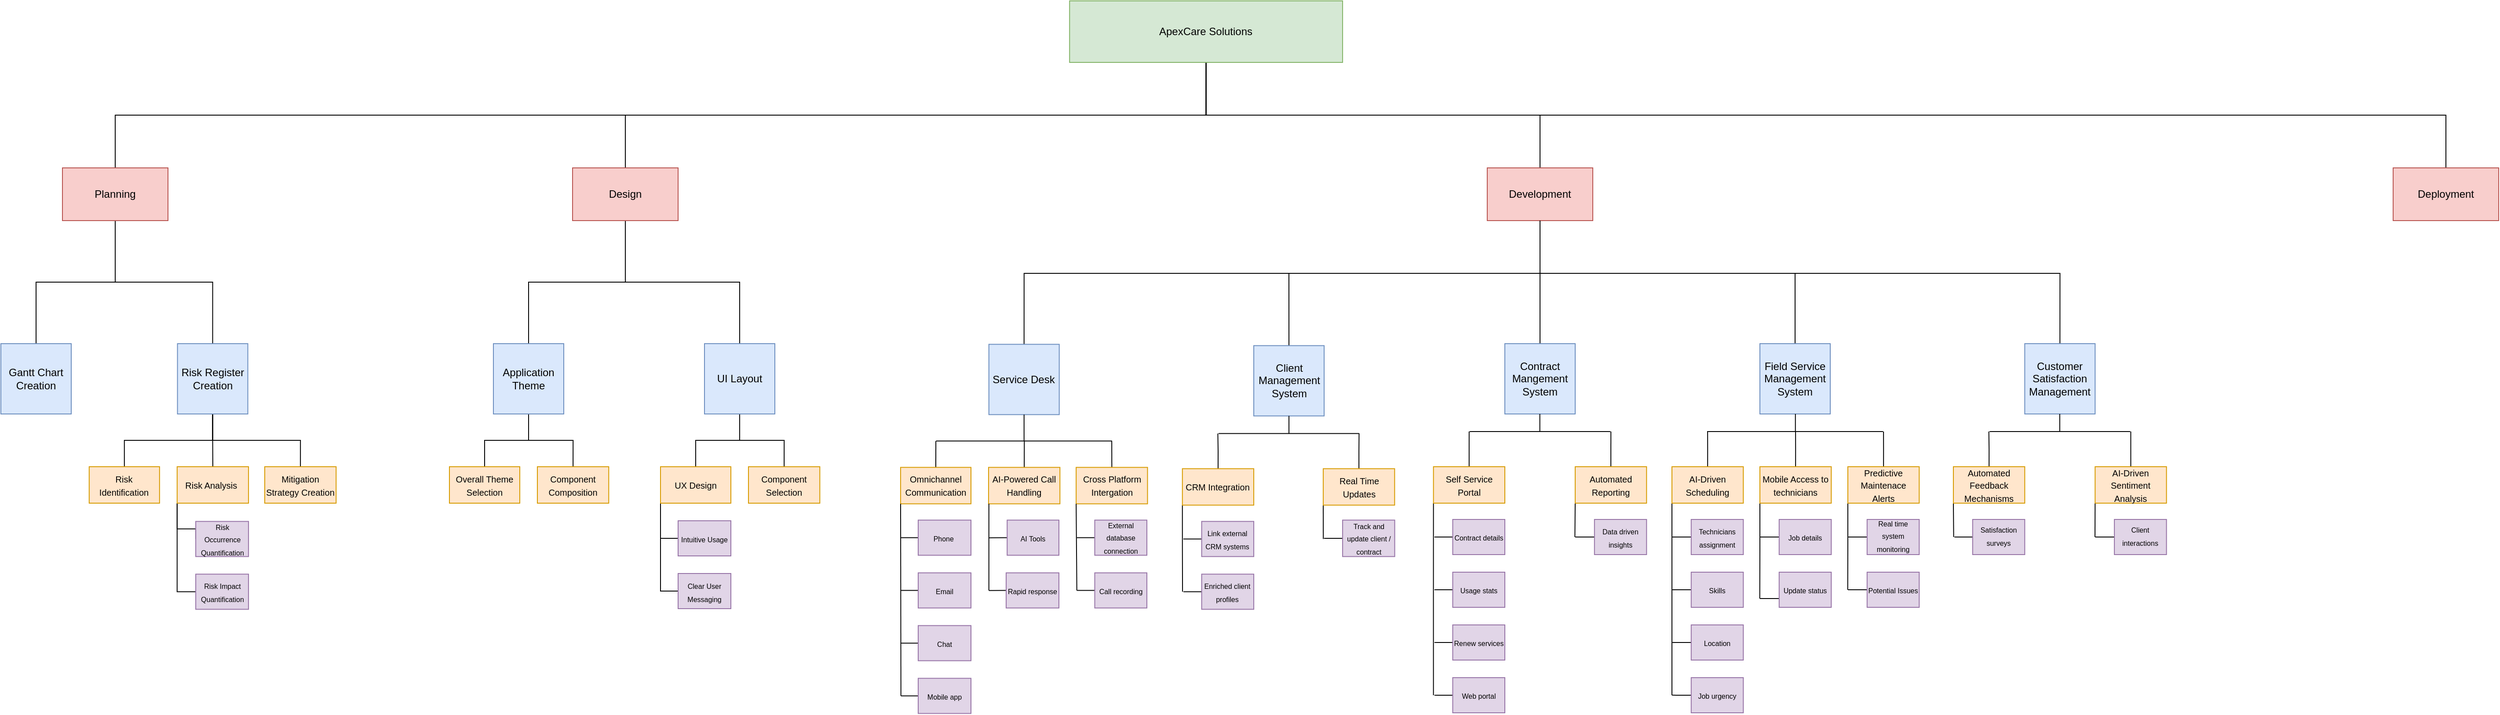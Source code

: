 <mxfile>
    <diagram name="Page-1" id="Ekql5fOAXxoMZHHE_pls">
        <mxGraphModel dx="218" dy="1302" grid="1" gridSize="10" guides="1" tooltips="1" connect="1" arrows="1" fold="1" page="1" pageScale="1" pageWidth="827" pageHeight="1169" math="0" shadow="0">
            <root>
                <mxCell id="0"/>
                <mxCell id="1" parent="0"/>
                <mxCell id="46" style="edgeStyle=orthogonalEdgeStyle;rounded=0;orthogonalLoop=1;jettySize=auto;html=1;exitX=0.5;exitY=1;exitDx=0;exitDy=0;entryX=0.5;entryY=0;entryDx=0;entryDy=0;endArrow=none;endFill=0;startSize=14;endSize=14;sourcePerimeterSpacing=8;targetPerimeterSpacing=8;" edge="1" parent="1" source="QhEV-e-kiflhuz-4DfNM-1" target="QhEV-e-kiflhuz-4DfNM-44">
                    <mxGeometry relative="1" as="geometry"/>
                </mxCell>
                <mxCell id="47" style="edgeStyle=orthogonalEdgeStyle;rounded=0;orthogonalLoop=1;jettySize=auto;html=1;exitX=0.5;exitY=1;exitDx=0;exitDy=0;entryX=0.5;entryY=0;entryDx=0;entryDy=0;endArrow=none;endFill=0;startSize=14;endSize=14;sourcePerimeterSpacing=8;targetPerimeterSpacing=8;" edge="1" parent="1" source="QhEV-e-kiflhuz-4DfNM-1" target="QhEV-e-kiflhuz-4DfNM-43">
                    <mxGeometry relative="1" as="geometry"/>
                </mxCell>
                <mxCell id="48" style="edgeStyle=orthogonalEdgeStyle;rounded=0;orthogonalLoop=1;jettySize=auto;html=1;exitX=0.5;exitY=1;exitDx=0;exitDy=0;entryX=0.5;entryY=0;entryDx=0;entryDy=0;endArrow=none;endFill=0;startSize=14;endSize=14;sourcePerimeterSpacing=8;targetPerimeterSpacing=8;" edge="1" parent="1" source="QhEV-e-kiflhuz-4DfNM-1" target="QhEV-e-kiflhuz-4DfNM-45">
                    <mxGeometry relative="1" as="geometry"/>
                </mxCell>
                <mxCell id="49" style="edgeStyle=orthogonalEdgeStyle;rounded=0;orthogonalLoop=1;jettySize=auto;html=1;exitX=0.5;exitY=1;exitDx=0;exitDy=0;entryX=0.5;entryY=0;entryDx=0;entryDy=0;endArrow=none;endFill=0;startSize=14;endSize=14;sourcePerimeterSpacing=8;targetPerimeterSpacing=8;" edge="1" parent="1" source="QhEV-e-kiflhuz-4DfNM-1" target="QhEV-e-kiflhuz-4DfNM-46">
                    <mxGeometry relative="1" as="geometry"/>
                </mxCell>
                <mxCell id="QhEV-e-kiflhuz-4DfNM-1" value="ApexCare Solutions" style="rounded=0;whiteSpace=wrap;html=1;fillColor=#d5e8d4;strokeColor=#82b366;" parent="1" vertex="1">
                    <mxGeometry x="1495.11" y="-1130" width="310.43" height="70" as="geometry"/>
                </mxCell>
                <mxCell id="14" style="edgeStyle=orthogonalEdgeStyle;rounded=0;orthogonalLoop=1;jettySize=auto;html=1;exitX=0.5;exitY=1;exitDx=0;exitDy=0;entryX=0.5;entryY=0;entryDx=0;entryDy=0;endArrow=none;startSize=14;endSize=14;sourcePerimeterSpacing=8;targetPerimeterSpacing=8;endFill=0;" edge="1" parent="1" source="QhEV-e-kiflhuz-4DfNM-43" target="8">
                    <mxGeometry relative="1" as="geometry"/>
                </mxCell>
                <mxCell id="15" style="edgeStyle=orthogonalEdgeStyle;rounded=0;orthogonalLoop=1;jettySize=auto;html=1;exitX=0.5;exitY=1;exitDx=0;exitDy=0;entryX=0.5;entryY=0;entryDx=0;entryDy=0;endArrow=none;endFill=0;startSize=14;endSize=14;sourcePerimeterSpacing=8;targetPerimeterSpacing=8;" edge="1" parent="1" source="QhEV-e-kiflhuz-4DfNM-43" target="9">
                    <mxGeometry relative="1" as="geometry"/>
                </mxCell>
                <mxCell id="QhEV-e-kiflhuz-4DfNM-43" value="Planning" style="rounded=0;whiteSpace=wrap;html=1;fillColor=#f8cecc;strokeColor=#b85450;" parent="1" vertex="1">
                    <mxGeometry x="350" y="-940" width="120" height="60" as="geometry"/>
                </mxCell>
                <mxCell id="25" style="edgeStyle=orthogonalEdgeStyle;rounded=0;orthogonalLoop=1;jettySize=auto;html=1;exitX=0.5;exitY=1;exitDx=0;exitDy=0;entryX=0.5;entryY=0;entryDx=0;entryDy=0;endArrow=none;endFill=0;startSize=14;endSize=14;sourcePerimeterSpacing=8;targetPerimeterSpacing=8;" edge="1" parent="1" source="QhEV-e-kiflhuz-4DfNM-44" target="QhEV-e-kiflhuz-4DfNM-102">
                    <mxGeometry relative="1" as="geometry"/>
                </mxCell>
                <mxCell id="26" style="edgeStyle=orthogonalEdgeStyle;rounded=0;orthogonalLoop=1;jettySize=auto;html=1;exitX=0.5;exitY=1;exitDx=0;exitDy=0;entryX=0.5;entryY=0;entryDx=0;entryDy=0;endArrow=none;endFill=0;startSize=14;endSize=14;sourcePerimeterSpacing=8;targetPerimeterSpacing=8;" edge="1" parent="1" source="QhEV-e-kiflhuz-4DfNM-44" target="QhEV-e-kiflhuz-4DfNM-103">
                    <mxGeometry relative="1" as="geometry"/>
                </mxCell>
                <mxCell id="QhEV-e-kiflhuz-4DfNM-44" value="Design" style="rounded=0;whiteSpace=wrap;html=1;fillColor=#f8cecc;strokeColor=#b85450;" parent="1" vertex="1">
                    <mxGeometry x="930" y="-940" width="120" height="60" as="geometry"/>
                </mxCell>
                <mxCell id="41" style="edgeStyle=orthogonalEdgeStyle;rounded=0;orthogonalLoop=1;jettySize=auto;html=1;exitX=0.5;exitY=1;exitDx=0;exitDy=0;entryX=0.5;entryY=0;entryDx=0;entryDy=0;endArrow=none;endFill=0;startSize=14;endSize=14;sourcePerimeterSpacing=8;targetPerimeterSpacing=8;" edge="1" parent="1" source="QhEV-e-kiflhuz-4DfNM-45" target="QhEV-e-kiflhuz-4DfNM-2">
                    <mxGeometry relative="1" as="geometry">
                        <Array as="points">
                            <mxPoint x="2030" y="-820"/>
                            <mxPoint x="1443" y="-820"/>
                        </Array>
                    </mxGeometry>
                </mxCell>
                <mxCell id="42" style="edgeStyle=orthogonalEdgeStyle;rounded=0;orthogonalLoop=1;jettySize=auto;html=1;exitX=0.5;exitY=1;exitDx=0;exitDy=0;entryX=0.5;entryY=0;entryDx=0;entryDy=0;endArrow=none;endFill=0;startSize=14;endSize=14;sourcePerimeterSpacing=8;targetPerimeterSpacing=8;" edge="1" parent="1" source="QhEV-e-kiflhuz-4DfNM-45" target="QhEV-e-kiflhuz-4DfNM-4">
                    <mxGeometry relative="1" as="geometry"/>
                </mxCell>
                <mxCell id="43" style="edgeStyle=orthogonalEdgeStyle;rounded=0;orthogonalLoop=1;jettySize=auto;html=1;exitX=0.5;exitY=1;exitDx=0;exitDy=0;entryX=0.5;entryY=0;entryDx=0;entryDy=0;endArrow=none;endFill=0;startSize=14;endSize=14;sourcePerimeterSpacing=8;targetPerimeterSpacing=8;" edge="1" parent="1" source="QhEV-e-kiflhuz-4DfNM-45" target="QhEV-e-kiflhuz-4DfNM-5">
                    <mxGeometry relative="1" as="geometry">
                        <Array as="points">
                            <mxPoint x="2030" y="-820"/>
                            <mxPoint x="2320" y="-820"/>
                        </Array>
                    </mxGeometry>
                </mxCell>
                <mxCell id="44" style="edgeStyle=orthogonalEdgeStyle;rounded=0;orthogonalLoop=1;jettySize=auto;html=1;exitX=0.5;exitY=1;exitDx=0;exitDy=0;entryX=0.5;entryY=0;entryDx=0;entryDy=0;endArrow=none;endFill=0;startSize=14;endSize=14;sourcePerimeterSpacing=8;targetPerimeterSpacing=8;" edge="1" parent="1" source="QhEV-e-kiflhuz-4DfNM-45" target="QhEV-e-kiflhuz-4DfNM-120">
                    <mxGeometry relative="1" as="geometry">
                        <Array as="points">
                            <mxPoint x="2030" y="-820"/>
                            <mxPoint x="2621" y="-820"/>
                        </Array>
                    </mxGeometry>
                </mxCell>
                <mxCell id="QhEV-e-kiflhuz-4DfNM-45" value="Development" style="rounded=0;whiteSpace=wrap;html=1;fillColor=#f8cecc;strokeColor=#b85450;" parent="1" vertex="1">
                    <mxGeometry x="1970" y="-940" width="120" height="60" as="geometry"/>
                </mxCell>
                <mxCell id="QhEV-e-kiflhuz-4DfNM-46" value="Deployment" style="rounded=0;whiteSpace=wrap;html=1;fillColor=#f8cecc;strokeColor=#b85450;" parent="1" vertex="1">
                    <mxGeometry x="3000" y="-940" width="120" height="60" as="geometry"/>
                </mxCell>
                <mxCell id="35" style="edgeStyle=orthogonalEdgeStyle;rounded=0;orthogonalLoop=1;jettySize=auto;html=1;exitX=0.5;exitY=1;exitDx=0;exitDy=0;entryX=0.5;entryY=0;entryDx=0;entryDy=0;endArrow=none;endFill=0;startSize=14;endSize=14;sourcePerimeterSpacing=8;targetPerimeterSpacing=8;" edge="1" parent="1" source="QhEV-e-kiflhuz-4DfNM-102" target="29">
                    <mxGeometry relative="1" as="geometry"/>
                </mxCell>
                <mxCell id="36" style="edgeStyle=orthogonalEdgeStyle;rounded=0;orthogonalLoop=1;jettySize=auto;html=1;exitX=0.5;exitY=1;exitDx=0;exitDy=0;entryX=0.5;entryY=0;entryDx=0;entryDy=0;endArrow=none;endFill=0;startSize=14;endSize=14;sourcePerimeterSpacing=8;targetPerimeterSpacing=8;" edge="1" parent="1" source="QhEV-e-kiflhuz-4DfNM-102" target="30">
                    <mxGeometry relative="1" as="geometry"/>
                </mxCell>
                <mxCell id="QhEV-e-kiflhuz-4DfNM-102" value="UI Layout" style="rounded=0;whiteSpace=wrap;html=1;fillColor=#dae8fc;strokeColor=#6c8ebf;" parent="1" vertex="1">
                    <mxGeometry x="1080" y="-740.01" width="80" height="80" as="geometry"/>
                </mxCell>
                <mxCell id="37" style="edgeStyle=orthogonalEdgeStyle;rounded=0;orthogonalLoop=1;jettySize=auto;html=1;exitX=0.5;exitY=1;exitDx=0;exitDy=0;entryX=0.5;entryY=0;entryDx=0;entryDy=0;endArrow=none;endFill=0;startSize=14;endSize=14;sourcePerimeterSpacing=8;targetPerimeterSpacing=8;" edge="1" parent="1" source="QhEV-e-kiflhuz-4DfNM-103" target="28">
                    <mxGeometry relative="1" as="geometry"/>
                </mxCell>
                <mxCell id="38" style="edgeStyle=orthogonalEdgeStyle;rounded=0;orthogonalLoop=1;jettySize=auto;html=1;exitX=0.5;exitY=1;exitDx=0;exitDy=0;entryX=0.5;entryY=0;entryDx=0;entryDy=0;endArrow=none;endFill=0;startSize=14;endSize=14;sourcePerimeterSpacing=8;targetPerimeterSpacing=8;" edge="1" parent="1" source="QhEV-e-kiflhuz-4DfNM-103" target="27">
                    <mxGeometry relative="1" as="geometry"/>
                </mxCell>
                <mxCell id="QhEV-e-kiflhuz-4DfNM-103" value="Application Theme" style="rounded=0;whiteSpace=wrap;html=1;fillColor=#dae8fc;strokeColor=#6c8ebf;" parent="1" vertex="1">
                    <mxGeometry x="840" y="-740" width="80" height="80" as="geometry"/>
                </mxCell>
                <mxCell id="QhEV-e-kiflhuz-4DfNM-2" value="Service Desk" style="rounded=0;whiteSpace=wrap;html=1;fillColor=#dae8fc;strokeColor=#6c8ebf;" parent="1" vertex="1">
                    <mxGeometry x="1403.36" y="-739.26" width="80" height="80" as="geometry"/>
                </mxCell>
                <mxCell id="45" style="edgeStyle=orthogonalEdgeStyle;rounded=0;orthogonalLoop=1;jettySize=auto;html=1;exitX=0.5;exitY=0;exitDx=0;exitDy=0;entryX=0.5;entryY=1;entryDx=0;entryDy=0;endArrow=none;endFill=0;startSize=14;endSize=14;sourcePerimeterSpacing=8;targetPerimeterSpacing=8;" edge="1" parent="1" source="QhEV-e-kiflhuz-4DfNM-3" target="QhEV-e-kiflhuz-4DfNM-45">
                    <mxGeometry relative="1" as="geometry">
                        <Array as="points">
                            <mxPoint x="1744" y="-820"/>
                            <mxPoint x="2030" y="-820"/>
                        </Array>
                    </mxGeometry>
                </mxCell>
                <mxCell id="QhEV-e-kiflhuz-4DfNM-3" value="Client Management System" style="rounded=0;whiteSpace=wrap;html=1;fillColor=#dae8fc;strokeColor=#6c8ebf;" parent="1" vertex="1">
                    <mxGeometry x="1704.54" y="-737.76" width="80" height="80" as="geometry"/>
                </mxCell>
                <mxCell id="QhEV-e-kiflhuz-4DfNM-4" value="Contract Mangement System" style="rounded=0;whiteSpace=wrap;html=1;fillColor=#dae8fc;strokeColor=#6c8ebf;" parent="1" vertex="1">
                    <mxGeometry x="1990" y="-740" width="80" height="80" as="geometry"/>
                </mxCell>
                <mxCell id="QhEV-e-kiflhuz-4DfNM-5" value="Field Service Management System" style="rounded=0;whiteSpace=wrap;html=1;fillColor=#dae8fc;strokeColor=#6c8ebf;" parent="1" vertex="1">
                    <mxGeometry x="2280" y="-740" width="80" height="80" as="geometry"/>
                </mxCell>
                <mxCell id="QhEV-e-kiflhuz-4DfNM-196" style="edgeStyle=orthogonalEdgeStyle;rounded=0;orthogonalLoop=1;jettySize=auto;html=1;exitX=0.5;exitY=0;exitDx=0;exitDy=0;endArrow=none;endFill=0;" parent="1" source="QhEV-e-kiflhuz-4DfNM-24" edge="1">
                    <mxGeometry relative="1" as="geometry">
                        <mxPoint x="1343.074" y="-629.26" as="targetPoint"/>
                    </mxGeometry>
                </mxCell>
                <mxCell id="QhEV-e-kiflhuz-4DfNM-24" value="&lt;font style=&quot;font-size: 10px;&quot;&gt;Omnichannel Communication&lt;/font&gt;" style="rounded=0;whiteSpace=wrap;html=1;fillColor=#ffe6cc;strokeColor=#d79b00;spacingTop=0;" parent="1" vertex="1">
                    <mxGeometry x="1302.99" y="-599.25" width="80" height="41.48" as="geometry"/>
                </mxCell>
                <mxCell id="QhEV-e-kiflhuz-4DfNM-194" style="edgeStyle=orthogonalEdgeStyle;rounded=0;orthogonalLoop=1;jettySize=auto;html=1;exitX=0.5;exitY=0;exitDx=0;exitDy=0;endArrow=none;endFill=0;" parent="1" source="QhEV-e-kiflhuz-4DfNM-25" edge="1">
                    <mxGeometry relative="1" as="geometry">
                        <mxPoint x="1443.646" y="-629.26" as="targetPoint"/>
                    </mxGeometry>
                </mxCell>
                <mxCell id="QhEV-e-kiflhuz-4DfNM-25" value="&lt;font style=&quot;font-size: 10px;&quot;&gt;AI-Powered Call Handling&lt;/font&gt;" style="rounded=0;whiteSpace=wrap;html=1;fillColor=#ffe6cc;strokeColor=#d79b00;" parent="1" vertex="1">
                    <mxGeometry x="1402.987" y="-599.243" width="81.15" height="41.481" as="geometry"/>
                </mxCell>
                <mxCell id="QhEV-e-kiflhuz-4DfNM-195" style="edgeStyle=orthogonalEdgeStyle;rounded=0;orthogonalLoop=1;jettySize=auto;html=1;exitX=0.5;exitY=0;exitDx=0;exitDy=0;endArrow=none;endFill=0;" parent="1" source="QhEV-e-kiflhuz-4DfNM-26" edge="1">
                    <mxGeometry relative="1" as="geometry">
                        <mxPoint x="1543.074" y="-629.26" as="targetPoint"/>
                    </mxGeometry>
                </mxCell>
                <mxCell id="QhEV-e-kiflhuz-4DfNM-26" value="&lt;font style=&quot;font-size: 10px;&quot;&gt;Cross Platform Intergation&lt;/font&gt;" style="rounded=0;whiteSpace=wrap;html=1;fillColor=#ffe6cc;strokeColor=#d79b00;" parent="1" vertex="1">
                    <mxGeometry x="1502.587" y="-599.241" width="81.15" height="41.481" as="geometry"/>
                </mxCell>
                <mxCell id="QhEV-e-kiflhuz-4DfNM-216" style="edgeStyle=orthogonalEdgeStyle;rounded=0;orthogonalLoop=1;jettySize=auto;html=1;exitX=0;exitY=0.5;exitDx=0;exitDy=0;endArrow=none;endFill=0;" parent="1" source="QhEV-e-kiflhuz-4DfNM-105" edge="1">
                    <mxGeometry relative="1" as="geometry">
                        <mxPoint x="1303.36" y="-519.26" as="targetPoint"/>
                    </mxGeometry>
                </mxCell>
                <mxCell id="QhEV-e-kiflhuz-4DfNM-105" value="&lt;font style=&quot;font-size: 8px;&quot;&gt;Phone&amp;nbsp;&lt;/font&gt;" style="rounded=0;whiteSpace=wrap;html=1;fillColor=#e1d5e7;strokeColor=#9673a6;" parent="1" vertex="1">
                    <mxGeometry x="1322.99" y="-539.25" width="60" height="40" as="geometry"/>
                </mxCell>
                <mxCell id="QhEV-e-kiflhuz-4DfNM-217" style="edgeStyle=orthogonalEdgeStyle;rounded=0;orthogonalLoop=1;jettySize=auto;html=1;exitX=0;exitY=0.5;exitDx=0;exitDy=0;endArrow=none;endFill=0;" parent="1" source="QhEV-e-kiflhuz-4DfNM-106" edge="1">
                    <mxGeometry relative="1" as="geometry">
                        <mxPoint x="1303.36" y="-459.26" as="targetPoint"/>
                    </mxGeometry>
                </mxCell>
                <mxCell id="QhEV-e-kiflhuz-4DfNM-106" value="&lt;font style=&quot;font-size: 8px;&quot;&gt;Email&lt;/font&gt;" style="rounded=0;whiteSpace=wrap;html=1;fillColor=#e1d5e7;strokeColor=#9673a6;" parent="1" vertex="1">
                    <mxGeometry x="1322.99" y="-479.25" width="60" height="40" as="geometry"/>
                </mxCell>
                <mxCell id="QhEV-e-kiflhuz-4DfNM-218" style="edgeStyle=orthogonalEdgeStyle;rounded=0;orthogonalLoop=1;jettySize=auto;html=1;exitX=0;exitY=0.5;exitDx=0;exitDy=0;endArrow=none;endFill=0;" parent="1" source="QhEV-e-kiflhuz-4DfNM-107" edge="1">
                    <mxGeometry relative="1" as="geometry">
                        <mxPoint x="1303.36" y="-399.26" as="targetPoint"/>
                    </mxGeometry>
                </mxCell>
                <mxCell id="QhEV-e-kiflhuz-4DfNM-107" value="&lt;font style=&quot;font-size: 8px;&quot;&gt;Chat&lt;/font&gt;" style="rounded=0;whiteSpace=wrap;html=1;fillColor=#e1d5e7;strokeColor=#9673a6;" parent="1" vertex="1">
                    <mxGeometry x="1322.99" y="-419.25" width="60" height="40" as="geometry"/>
                </mxCell>
                <mxCell id="QhEV-e-kiflhuz-4DfNM-219" style="edgeStyle=orthogonalEdgeStyle;rounded=0;orthogonalLoop=1;jettySize=auto;html=1;exitX=0;exitY=0.5;exitDx=0;exitDy=0;endArrow=none;endFill=0;" parent="1" source="QhEV-e-kiflhuz-4DfNM-108" edge="1">
                    <mxGeometry relative="1" as="geometry">
                        <mxPoint x="1303.36" y="-339.26" as="targetPoint"/>
                    </mxGeometry>
                </mxCell>
                <mxCell id="QhEV-e-kiflhuz-4DfNM-108" value="&lt;font style=&quot;font-size: 8px;&quot;&gt;Mobile app&lt;/font&gt;" style="rounded=0;whiteSpace=wrap;html=1;fillColor=#e1d5e7;strokeColor=#9673a6;" parent="1" vertex="1">
                    <mxGeometry x="1322.99" y="-359.25" width="60" height="40" as="geometry"/>
                </mxCell>
                <mxCell id="QhEV-e-kiflhuz-4DfNM-120" value="Customer Satisfaction Management" style="rounded=0;whiteSpace=wrap;html=1;fillColor=#dae8fc;strokeColor=#6c8ebf;" parent="1" vertex="1">
                    <mxGeometry x="2581.15" y="-740.01" width="80" height="80" as="geometry"/>
                </mxCell>
                <mxCell id="QhEV-e-kiflhuz-4DfNM-199" style="edgeStyle=orthogonalEdgeStyle;rounded=0;orthogonalLoop=1;jettySize=auto;html=1;exitX=0.5;exitY=0;exitDx=0;exitDy=0;endArrow=none;endFill=0;" parent="1" source="QhEV-e-kiflhuz-4DfNM-122" edge="1">
                    <mxGeometry relative="1" as="geometry">
                        <mxPoint x="1663.683" y="-637.76" as="targetPoint"/>
                    </mxGeometry>
                </mxCell>
                <mxCell id="QhEV-e-kiflhuz-4DfNM-229" style="edgeStyle=orthogonalEdgeStyle;rounded=0;orthogonalLoop=1;jettySize=auto;html=1;exitX=0;exitY=1;exitDx=0;exitDy=0;endArrow=none;endFill=0;" parent="1" source="QhEV-e-kiflhuz-4DfNM-122" edge="1">
                    <mxGeometry relative="1" as="geometry">
                        <mxPoint x="1623.54" y="-457.76" as="targetPoint"/>
                    </mxGeometry>
                </mxCell>
                <mxCell id="QhEV-e-kiflhuz-4DfNM-122" value="&lt;font style=&quot;font-size: 10px;&quot;&gt;CRM Integration&lt;/font&gt;" style="rounded=0;whiteSpace=wrap;html=1;fillColor=#ffe6cc;strokeColor=#d79b00;" parent="1" vertex="1">
                    <mxGeometry x="1623.387" y="-597.751" width="81.15" height="41.481" as="geometry"/>
                </mxCell>
                <mxCell id="QhEV-e-kiflhuz-4DfNM-200" style="edgeStyle=orthogonalEdgeStyle;rounded=0;orthogonalLoop=1;jettySize=auto;html=1;endArrow=none;endFill=0;" parent="1" source="QhEV-e-kiflhuz-4DfNM-123" edge="1">
                    <mxGeometry relative="1" as="geometry">
                        <mxPoint x="1824.254" y="-637.76" as="targetPoint"/>
                    </mxGeometry>
                </mxCell>
                <mxCell id="QhEV-e-kiflhuz-4DfNM-235" style="edgeStyle=orthogonalEdgeStyle;rounded=0;orthogonalLoop=1;jettySize=auto;html=1;exitX=0;exitY=1;exitDx=0;exitDy=0;endArrow=none;endFill=0;" parent="1" source="QhEV-e-kiflhuz-4DfNM-123" edge="1">
                    <mxGeometry relative="1" as="geometry">
                        <mxPoint x="1783.588" y="-517.76" as="targetPoint"/>
                    </mxGeometry>
                </mxCell>
                <mxCell id="QhEV-e-kiflhuz-4DfNM-123" value="&lt;font style=&quot;font-size: 10px;&quot;&gt;Real Time Updates&lt;/font&gt;" style="rounded=0;whiteSpace=wrap;html=1;fillColor=#ffe6cc;strokeColor=#d79b00;" parent="1" vertex="1">
                    <mxGeometry x="1783.537" y="-597.751" width="81.15" height="41.481" as="geometry"/>
                </mxCell>
                <mxCell id="QhEV-e-kiflhuz-4DfNM-222" style="edgeStyle=orthogonalEdgeStyle;rounded=0;orthogonalLoop=1;jettySize=auto;html=1;exitX=0;exitY=0.5;exitDx=0;exitDy=0;endArrow=none;endFill=0;" parent="1" source="QhEV-e-kiflhuz-4DfNM-125" edge="1">
                    <mxGeometry relative="1" as="geometry">
                        <mxPoint x="1403.36" y="-519.177" as="targetPoint"/>
                    </mxGeometry>
                </mxCell>
                <mxCell id="QhEV-e-kiflhuz-4DfNM-125" value="&lt;font style=&quot;font-size: 8px;&quot;&gt;AI Tools&lt;/font&gt;" style="rounded=0;whiteSpace=wrap;html=1;fillColor=#e1d5e7;strokeColor=#9673a6;" parent="1" vertex="1">
                    <mxGeometry x="1424.14" y="-539.25" width="58.85" height="40" as="geometry"/>
                </mxCell>
                <mxCell id="QhEV-e-kiflhuz-4DfNM-223" style="edgeStyle=orthogonalEdgeStyle;rounded=0;orthogonalLoop=1;jettySize=auto;html=1;exitX=0;exitY=0.5;exitDx=0;exitDy=0;endArrow=none;endFill=0;" parent="1" source="QhEV-e-kiflhuz-4DfNM-126" edge="1">
                    <mxGeometry relative="1" as="geometry">
                        <mxPoint x="1403.36" y="-459.177" as="targetPoint"/>
                    </mxGeometry>
                </mxCell>
                <mxCell id="QhEV-e-kiflhuz-4DfNM-126" value="&lt;font style=&quot;font-size: 8px;&quot;&gt;Rapid response&lt;/font&gt;" style="rounded=0;whiteSpace=wrap;html=1;fillColor=#e1d5e7;strokeColor=#9673a6;" parent="1" vertex="1">
                    <mxGeometry x="1422.99" y="-479.25" width="60" height="40" as="geometry"/>
                </mxCell>
                <mxCell id="QhEV-e-kiflhuz-4DfNM-226" style="edgeStyle=orthogonalEdgeStyle;rounded=0;orthogonalLoop=1;jettySize=auto;html=1;exitX=0;exitY=0.5;exitDx=0;exitDy=0;endArrow=none;endFill=0;" parent="1" source="QhEV-e-kiflhuz-4DfNM-127" edge="1">
                    <mxGeometry relative="1" as="geometry">
                        <mxPoint x="1503.36" y="-519.546" as="targetPoint"/>
                    </mxGeometry>
                </mxCell>
                <mxCell id="QhEV-e-kiflhuz-4DfNM-127" value="&lt;font style=&quot;font-size: 8px;&quot;&gt;External database connection&lt;/font&gt;" style="rounded=0;whiteSpace=wrap;html=1;spacingBottom=2;fillColor=#e1d5e7;strokeColor=#9673a6;" parent="1" vertex="1">
                    <mxGeometry x="1523.74" y="-539.25" width="59.25" height="40" as="geometry"/>
                </mxCell>
                <mxCell id="QhEV-e-kiflhuz-4DfNM-228" style="edgeStyle=orthogonalEdgeStyle;rounded=0;orthogonalLoop=1;jettySize=auto;html=1;exitX=0;exitY=0.5;exitDx=0;exitDy=0;endArrow=none;endFill=0;" parent="1" source="QhEV-e-kiflhuz-4DfNM-128" edge="1">
                    <mxGeometry relative="1" as="geometry">
                        <mxPoint x="1503.36" y="-459.396" as="targetPoint"/>
                    </mxGeometry>
                </mxCell>
                <mxCell id="QhEV-e-kiflhuz-4DfNM-128" value="&lt;font style=&quot;font-size: 8px;&quot;&gt;Call recording&lt;/font&gt;" style="rounded=0;whiteSpace=wrap;html=1;fillColor=#e1d5e7;strokeColor=#9673a6;" parent="1" vertex="1">
                    <mxGeometry x="1523.74" y="-479.25" width="59.25" height="40" as="geometry"/>
                </mxCell>
                <mxCell id="QhEV-e-kiflhuz-4DfNM-233" style="edgeStyle=orthogonalEdgeStyle;rounded=0;orthogonalLoop=1;jettySize=auto;html=1;exitX=0;exitY=0.5;exitDx=0;exitDy=0;endArrow=none;endFill=0;" parent="1" source="QhEV-e-kiflhuz-4DfNM-142" edge="1">
                    <mxGeometry relative="1" as="geometry">
                        <mxPoint x="1624.54" y="-517.617" as="targetPoint"/>
                    </mxGeometry>
                </mxCell>
                <mxCell id="QhEV-e-kiflhuz-4DfNM-142" value="&lt;font style=&quot;font-size: 8px;&quot;&gt;Link external CRM systems&lt;/font&gt;" style="rounded=0;whiteSpace=wrap;html=1;fillColor=#e1d5e7;strokeColor=#9673a6;" parent="1" vertex="1">
                    <mxGeometry x="1645.29" y="-537.76" width="59.25" height="40" as="geometry"/>
                </mxCell>
                <mxCell id="QhEV-e-kiflhuz-4DfNM-232" style="edgeStyle=orthogonalEdgeStyle;rounded=0;orthogonalLoop=1;jettySize=auto;html=1;exitX=0;exitY=0.5;exitDx=0;exitDy=0;endArrow=none;endFill=0;" parent="1" source="QhEV-e-kiflhuz-4DfNM-143" edge="1">
                    <mxGeometry relative="1" as="geometry">
                        <mxPoint x="1624.54" y="-457.76" as="targetPoint"/>
                    </mxGeometry>
                </mxCell>
                <mxCell id="QhEV-e-kiflhuz-4DfNM-143" value="&lt;font style=&quot;font-size: 8px;&quot;&gt;Enriched client profiles&lt;/font&gt;" style="rounded=0;whiteSpace=wrap;html=1;fillColor=#e1d5e7;strokeColor=#9673a6;" parent="1" vertex="1">
                    <mxGeometry x="1645.29" y="-477.76" width="59.25" height="40" as="geometry"/>
                </mxCell>
                <mxCell id="QhEV-e-kiflhuz-4DfNM-236" style="edgeStyle=orthogonalEdgeStyle;rounded=0;orthogonalLoop=1;jettySize=auto;html=1;exitX=0;exitY=0.5;exitDx=0;exitDy=0;endArrow=none;endFill=0;" parent="1" source="QhEV-e-kiflhuz-4DfNM-144" edge="1">
                    <mxGeometry relative="1" as="geometry">
                        <mxPoint x="1784.54" y="-517.617" as="targetPoint"/>
                    </mxGeometry>
                </mxCell>
                <mxCell id="QhEV-e-kiflhuz-4DfNM-144" value="&lt;font style=&quot;font-size: 8px;&quot;&gt;Track and update client / contract&lt;/font&gt;" style="rounded=0;whiteSpace=wrap;html=1;fillColor=#e1d5e7;strokeColor=#9673a6;" parent="1" vertex="1">
                    <mxGeometry x="1805.54" y="-539.26" width="59.25" height="41.5" as="geometry"/>
                </mxCell>
                <mxCell id="QhEV-e-kiflhuz-4DfNM-204" style="edgeStyle=orthogonalEdgeStyle;rounded=0;orthogonalLoop=1;jettySize=auto;html=1;endArrow=none;endFill=0;" parent="1" source="QhEV-e-kiflhuz-4DfNM-145" edge="1">
                    <mxGeometry relative="1" as="geometry">
                        <mxPoint x="1949.422" y="-640" as="targetPoint"/>
                    </mxGeometry>
                </mxCell>
                <mxCell id="QhEV-e-kiflhuz-4DfNM-237" style="edgeStyle=orthogonalEdgeStyle;rounded=0;orthogonalLoop=1;jettySize=auto;html=1;exitX=0;exitY=1;exitDx=0;exitDy=0;endArrow=none;endFill=0;" parent="1" source="QhEV-e-kiflhuz-4DfNM-145" edge="1">
                    <mxGeometry relative="1" as="geometry">
                        <mxPoint x="1908.833" y="-340" as="targetPoint"/>
                    </mxGeometry>
                </mxCell>
                <mxCell id="QhEV-e-kiflhuz-4DfNM-145" value="&lt;font style=&quot;font-size: 10px;&quot;&gt;Self Service Portal&lt;/font&gt;" style="rounded=0;whiteSpace=wrap;html=1;fillColor=#ffe6cc;strokeColor=#d79b00;" parent="1" vertex="1">
                    <mxGeometry x="1908.847" y="-600.001" width="81.15" height="41.481" as="geometry"/>
                </mxCell>
                <mxCell id="QhEV-e-kiflhuz-4DfNM-242" style="edgeStyle=orthogonalEdgeStyle;rounded=0;orthogonalLoop=1;jettySize=auto;html=1;exitX=0;exitY=1;exitDx=0;exitDy=0;endArrow=none;endFill=0;" parent="1" source="QhEV-e-kiflhuz-4DfNM-146" edge="1">
                    <mxGeometry relative="1" as="geometry">
                        <mxPoint x="2069.667" y="-520" as="targetPoint"/>
                    </mxGeometry>
                </mxCell>
                <mxCell id="4" style="edgeStyle=none;curved=1;rounded=0;orthogonalLoop=1;jettySize=auto;html=1;exitX=0.5;exitY=0;exitDx=0;exitDy=0;endArrow=none;endFill=0;startSize=14;endSize=14;sourcePerimeterSpacing=8;targetPerimeterSpacing=8;" parent="1" source="QhEV-e-kiflhuz-4DfNM-146" edge="1">
                    <mxGeometry relative="1" as="geometry">
                        <mxPoint x="2110.583" y="-640" as="targetPoint"/>
                    </mxGeometry>
                </mxCell>
                <mxCell id="QhEV-e-kiflhuz-4DfNM-146" value="&lt;font style=&quot;font-size: 10px;&quot;&gt;Automated Reporting&lt;/font&gt;" style="rounded=0;whiteSpace=wrap;html=1;fillColor=#ffe6cc;strokeColor=#d79b00;" parent="1" vertex="1">
                    <mxGeometry x="2069.997" y="-600.001" width="81.15" height="41.481" as="geometry"/>
                </mxCell>
                <mxCell id="QhEV-e-kiflhuz-4DfNM-241" style="edgeStyle=orthogonalEdgeStyle;rounded=0;orthogonalLoop=1;jettySize=auto;html=1;exitX=0;exitY=0.5;exitDx=0;exitDy=0;endArrow=none;endFill=0;" parent="1" source="QhEV-e-kiflhuz-4DfNM-147" edge="1">
                    <mxGeometry relative="1" as="geometry">
                        <mxPoint x="1910" y="-520.167" as="targetPoint"/>
                    </mxGeometry>
                </mxCell>
                <mxCell id="QhEV-e-kiflhuz-4DfNM-147" value="&lt;font style=&quot;font-size: 8px;&quot;&gt;Contract details&lt;/font&gt;" style="rounded=0;whiteSpace=wrap;html=1;fillColor=#e1d5e7;strokeColor=#9673a6;" parent="1" vertex="1">
                    <mxGeometry x="1930.75" y="-540" width="59.25" height="40" as="geometry"/>
                </mxCell>
                <mxCell id="QhEV-e-kiflhuz-4DfNM-240" style="edgeStyle=orthogonalEdgeStyle;rounded=0;orthogonalLoop=1;jettySize=auto;html=1;exitX=0;exitY=0.5;exitDx=0;exitDy=0;endArrow=none;endFill=0;" parent="1" source="QhEV-e-kiflhuz-4DfNM-148" edge="1">
                    <mxGeometry relative="1" as="geometry">
                        <mxPoint x="1910" y="-460.167" as="targetPoint"/>
                    </mxGeometry>
                </mxCell>
                <mxCell id="QhEV-e-kiflhuz-4DfNM-148" value="&lt;font style=&quot;font-size: 8px;&quot;&gt;Usage stats&lt;/font&gt;" style="rounded=0;whiteSpace=wrap;html=1;fillColor=#e1d5e7;strokeColor=#9673a6;" parent="1" vertex="1">
                    <mxGeometry x="1930.75" y="-480" width="59.25" height="40" as="geometry"/>
                </mxCell>
                <mxCell id="QhEV-e-kiflhuz-4DfNM-239" style="edgeStyle=orthogonalEdgeStyle;rounded=0;orthogonalLoop=1;jettySize=auto;html=1;exitX=0;exitY=0.5;exitDx=0;exitDy=0;endArrow=none;endFill=0;" parent="1" source="QhEV-e-kiflhuz-4DfNM-149" edge="1">
                    <mxGeometry relative="1" as="geometry">
                        <mxPoint x="1910" y="-400.167" as="targetPoint"/>
                    </mxGeometry>
                </mxCell>
                <mxCell id="QhEV-e-kiflhuz-4DfNM-149" value="&lt;font style=&quot;font-size: 8px;&quot;&gt;Renew services&lt;/font&gt;" style="rounded=0;whiteSpace=wrap;html=1;fillColor=#e1d5e7;strokeColor=#9673a6;" parent="1" vertex="1">
                    <mxGeometry x="1930.75" y="-420" width="59.25" height="40" as="geometry"/>
                </mxCell>
                <mxCell id="QhEV-e-kiflhuz-4DfNM-238" style="edgeStyle=orthogonalEdgeStyle;rounded=0;orthogonalLoop=1;jettySize=auto;html=1;exitX=0;exitY=0.5;exitDx=0;exitDy=0;endArrow=none;endFill=0;" parent="1" source="QhEV-e-kiflhuz-4DfNM-150" edge="1">
                    <mxGeometry relative="1" as="geometry">
                        <mxPoint x="1910" y="-340.167" as="targetPoint"/>
                    </mxGeometry>
                </mxCell>
                <mxCell id="QhEV-e-kiflhuz-4DfNM-150" value="&lt;font style=&quot;font-size: 8px;&quot;&gt;Web portal&lt;/font&gt;" style="rounded=0;whiteSpace=wrap;html=1;fillColor=#e1d5e7;strokeColor=#9673a6;" parent="1" vertex="1">
                    <mxGeometry x="1930.75" y="-360" width="59.25" height="40" as="geometry"/>
                </mxCell>
                <mxCell id="QhEV-e-kiflhuz-4DfNM-243" style="edgeStyle=orthogonalEdgeStyle;rounded=0;orthogonalLoop=1;jettySize=auto;html=1;exitX=0;exitY=0.5;exitDx=0;exitDy=0;endArrow=none;endFill=0;" parent="1" source="QhEV-e-kiflhuz-4DfNM-151" edge="1">
                    <mxGeometry relative="1" as="geometry">
                        <mxPoint x="2070" y="-520.167" as="targetPoint"/>
                    </mxGeometry>
                </mxCell>
                <mxCell id="QhEV-e-kiflhuz-4DfNM-151" value="&lt;font style=&quot;font-size: 8px;&quot;&gt;Data driven insights&lt;/font&gt;" style="rounded=0;whiteSpace=wrap;html=1;fillColor=#e1d5e7;strokeColor=#9673a6;" parent="1" vertex="1">
                    <mxGeometry x="2091.9" y="-540" width="59.25" height="40" as="geometry"/>
                </mxCell>
                <mxCell id="QhEV-e-kiflhuz-4DfNM-209" style="edgeStyle=orthogonalEdgeStyle;rounded=0;orthogonalLoop=1;jettySize=auto;html=1;exitX=0.5;exitY=0;exitDx=0;exitDy=0;endArrow=none;endFill=0;" parent="1" source="QhEV-e-kiflhuz-4DfNM-175" edge="1">
                    <mxGeometry relative="1" as="geometry">
                        <mxPoint x="2220.552" y="-640" as="targetPoint"/>
                    </mxGeometry>
                </mxCell>
                <mxCell id="QhEV-e-kiflhuz-4DfNM-244" style="edgeStyle=orthogonalEdgeStyle;rounded=0;orthogonalLoop=1;jettySize=auto;html=1;exitX=0;exitY=1;exitDx=0;exitDy=0;endArrow=none;endFill=0;" parent="1" source="QhEV-e-kiflhuz-4DfNM-175" edge="1">
                    <mxGeometry relative="1" as="geometry">
                        <mxPoint x="2180" y="-340" as="targetPoint"/>
                    </mxGeometry>
                </mxCell>
                <mxCell id="QhEV-e-kiflhuz-4DfNM-175" value="&lt;font style=&quot;font-size: 10px;&quot;&gt;AI-Driven Scheduling&lt;/font&gt;" style="rounded=0;whiteSpace=wrap;html=1;fillColor=#ffe6cc;strokeColor=#d79b00;" parent="1" vertex="1">
                    <mxGeometry x="2179.997" y="-599.991" width="81.15" height="41.481" as="geometry"/>
                </mxCell>
                <mxCell id="QhEV-e-kiflhuz-4DfNM-207" style="edgeStyle=orthogonalEdgeStyle;rounded=0;orthogonalLoop=1;jettySize=auto;html=1;exitX=0.5;exitY=0;exitDx=0;exitDy=0;endArrow=none;endFill=0;" parent="1" source="QhEV-e-kiflhuz-4DfNM-176" edge="1">
                    <mxGeometry relative="1" as="geometry">
                        <mxPoint x="2320.552" y="-640" as="targetPoint"/>
                    </mxGeometry>
                </mxCell>
                <mxCell id="QhEV-e-kiflhuz-4DfNM-250" style="edgeStyle=orthogonalEdgeStyle;rounded=0;orthogonalLoop=1;jettySize=auto;html=1;exitX=0;exitY=1;exitDx=0;exitDy=0;endArrow=none;endFill=0;" parent="1" source="QhEV-e-kiflhuz-4DfNM-176" edge="1">
                    <mxGeometry relative="1" as="geometry">
                        <mxPoint x="2279.862" y="-450" as="targetPoint"/>
                    </mxGeometry>
                </mxCell>
                <mxCell id="QhEV-e-kiflhuz-4DfNM-176" value="&lt;font style=&quot;font-size: 10px;&quot;&gt;Mobile Access to technicians&lt;/font&gt;" style="rounded=0;whiteSpace=wrap;html=1;fillColor=#ffe6cc;strokeColor=#d79b00;" parent="1" vertex="1">
                    <mxGeometry x="2279.997" y="-600.001" width="81.15" height="41.481" as="geometry"/>
                </mxCell>
                <mxCell id="QhEV-e-kiflhuz-4DfNM-208" style="edgeStyle=orthogonalEdgeStyle;rounded=0;orthogonalLoop=1;jettySize=auto;html=1;exitX=0.5;exitY=0;exitDx=0;exitDy=0;endArrow=none;endFill=0;" parent="1" source="QhEV-e-kiflhuz-4DfNM-177" edge="1">
                    <mxGeometry relative="1" as="geometry">
                        <mxPoint x="2420.552" y="-640" as="targetPoint"/>
                    </mxGeometry>
                </mxCell>
                <mxCell id="QhEV-e-kiflhuz-4DfNM-253" style="edgeStyle=orthogonalEdgeStyle;rounded=0;orthogonalLoop=1;jettySize=auto;html=1;exitX=0;exitY=1;exitDx=0;exitDy=0;endArrow=none;endFill=0;" parent="1" source="QhEV-e-kiflhuz-4DfNM-177" edge="1">
                    <mxGeometry relative="1" as="geometry">
                        <mxPoint x="2379.862" y="-460" as="targetPoint"/>
                    </mxGeometry>
                </mxCell>
                <mxCell id="QhEV-e-kiflhuz-4DfNM-177" value="&lt;font style=&quot;font-size: 10px;&quot;&gt;Predictive Maintenace Alerts&lt;/font&gt;" style="rounded=0;whiteSpace=wrap;html=1;fillColor=#ffe6cc;strokeColor=#d79b00;" parent="1" vertex="1">
                    <mxGeometry x="2379.997" y="-600.001" width="81.15" height="41.481" as="geometry"/>
                </mxCell>
                <mxCell id="QhEV-e-kiflhuz-4DfNM-245" style="edgeStyle=orthogonalEdgeStyle;rounded=0;orthogonalLoop=1;jettySize=auto;html=1;exitX=0;exitY=0.5;exitDx=0;exitDy=0;endArrow=none;endFill=0;" parent="1" source="QhEV-e-kiflhuz-4DfNM-178" edge="1">
                    <mxGeometry relative="1" as="geometry">
                        <mxPoint x="2180" y="-519.857" as="targetPoint"/>
                    </mxGeometry>
                </mxCell>
                <mxCell id="QhEV-e-kiflhuz-4DfNM-178" value="&lt;font style=&quot;font-size: 8px;&quot;&gt;Technicians assignment&lt;/font&gt;" style="rounded=0;whiteSpace=wrap;html=1;fillColor=#e1d5e7;strokeColor=#9673a6;" parent="1" vertex="1">
                    <mxGeometry x="2201.9" y="-540" width="59.25" height="40" as="geometry"/>
                </mxCell>
                <mxCell id="QhEV-e-kiflhuz-4DfNM-246" style="edgeStyle=orthogonalEdgeStyle;rounded=0;orthogonalLoop=1;jettySize=auto;html=1;endArrow=none;endFill=0;" parent="1" source="QhEV-e-kiflhuz-4DfNM-179" edge="1">
                    <mxGeometry relative="1" as="geometry">
                        <mxPoint x="2180" y="-460" as="targetPoint"/>
                    </mxGeometry>
                </mxCell>
                <mxCell id="QhEV-e-kiflhuz-4DfNM-179" value="&lt;font style=&quot;font-size: 8px;&quot;&gt;Skills&lt;/font&gt;" style="rounded=0;whiteSpace=wrap;html=1;fillColor=#e1d5e7;strokeColor=#9673a6;" parent="1" vertex="1">
                    <mxGeometry x="2201.9" y="-480" width="59.25" height="40" as="geometry"/>
                </mxCell>
                <mxCell id="QhEV-e-kiflhuz-4DfNM-247" style="edgeStyle=orthogonalEdgeStyle;rounded=0;orthogonalLoop=1;jettySize=auto;html=1;exitX=0;exitY=0.5;exitDx=0;exitDy=0;endArrow=none;endFill=0;" parent="1" source="QhEV-e-kiflhuz-4DfNM-180" edge="1">
                    <mxGeometry relative="1" as="geometry">
                        <mxPoint x="2180" y="-399.857" as="targetPoint"/>
                    </mxGeometry>
                </mxCell>
                <mxCell id="QhEV-e-kiflhuz-4DfNM-180" value="&lt;font style=&quot;font-size: 8px;&quot;&gt;Location&lt;/font&gt;" style="rounded=0;whiteSpace=wrap;html=1;fillColor=#e1d5e7;strokeColor=#9673a6;" parent="1" vertex="1">
                    <mxGeometry x="2201.9" y="-420" width="59.25" height="40" as="geometry"/>
                </mxCell>
                <mxCell id="3" style="edgeStyle=none;curved=1;rounded=0;orthogonalLoop=1;jettySize=auto;html=1;exitX=0;exitY=0.5;exitDx=0;exitDy=0;endArrow=none;startSize=14;endSize=14;sourcePerimeterSpacing=8;targetPerimeterSpacing=8;endFill=0;" parent="1" source="QhEV-e-kiflhuz-4DfNM-181" edge="1">
                    <mxGeometry relative="1" as="geometry">
                        <mxPoint x="2180" y="-340.077" as="targetPoint"/>
                    </mxGeometry>
                </mxCell>
                <mxCell id="QhEV-e-kiflhuz-4DfNM-181" value="&lt;font style=&quot;font-size: 8px;&quot;&gt;Job urgency&lt;/font&gt;" style="rounded=0;whiteSpace=wrap;html=1;fillColor=#e1d5e7;strokeColor=#9673a6;" parent="1" vertex="1">
                    <mxGeometry x="2201.9" y="-360" width="59.25" height="40" as="geometry"/>
                </mxCell>
                <mxCell id="QhEV-e-kiflhuz-4DfNM-252" style="edgeStyle=orthogonalEdgeStyle;rounded=0;orthogonalLoop=1;jettySize=auto;html=1;exitX=0;exitY=0.5;exitDx=0;exitDy=0;endArrow=none;endFill=0;" parent="1" source="QhEV-e-kiflhuz-4DfNM-182" edge="1">
                    <mxGeometry relative="1" as="geometry">
                        <mxPoint x="2280" y="-519.793" as="targetPoint"/>
                    </mxGeometry>
                </mxCell>
                <mxCell id="QhEV-e-kiflhuz-4DfNM-182" value="&lt;font style=&quot;font-size: 8px;&quot;&gt;Job details&lt;/font&gt;" style="rounded=0;whiteSpace=wrap;html=1;fillColor=#e1d5e7;strokeColor=#9673a6;" parent="1" vertex="1">
                    <mxGeometry x="2301.9" y="-540" width="59.25" height="40" as="geometry"/>
                </mxCell>
                <mxCell id="QhEV-e-kiflhuz-4DfNM-251" style="edgeStyle=orthogonalEdgeStyle;rounded=0;orthogonalLoop=1;jettySize=auto;html=1;exitX=0;exitY=0.75;exitDx=0;exitDy=0;endArrow=none;endFill=0;" parent="1" source="QhEV-e-kiflhuz-4DfNM-183" edge="1">
                    <mxGeometry relative="1" as="geometry">
                        <mxPoint x="2280" y="-450.138" as="targetPoint"/>
                    </mxGeometry>
                </mxCell>
                <mxCell id="QhEV-e-kiflhuz-4DfNM-183" value="&lt;font style=&quot;font-size: 8px;&quot;&gt;Update status&lt;/font&gt;" style="rounded=0;whiteSpace=wrap;html=1;fillColor=#e1d5e7;strokeColor=#9673a6;" parent="1" vertex="1">
                    <mxGeometry x="2301.9" y="-480" width="59.25" height="40" as="geometry"/>
                </mxCell>
                <mxCell id="QhEV-e-kiflhuz-4DfNM-255" style="edgeStyle=orthogonalEdgeStyle;rounded=0;orthogonalLoop=1;jettySize=auto;html=1;exitX=0;exitY=0.5;exitDx=0;exitDy=0;endArrow=none;endFill=0;" parent="1" source="QhEV-e-kiflhuz-4DfNM-184" edge="1">
                    <mxGeometry relative="1" as="geometry">
                        <mxPoint x="2380" y="-519.793" as="targetPoint"/>
                    </mxGeometry>
                </mxCell>
                <mxCell id="QhEV-e-kiflhuz-4DfNM-184" value="&lt;font style=&quot;font-size: 8px;&quot;&gt;Real time system monitoring&lt;/font&gt;" style="rounded=0;whiteSpace=wrap;html=1;spacingBottom=4;fillColor=#e1d5e7;strokeColor=#9673a6;" parent="1" vertex="1">
                    <mxGeometry x="2401.9" y="-540" width="59.25" height="40" as="geometry"/>
                </mxCell>
                <mxCell id="QhEV-e-kiflhuz-4DfNM-254" style="edgeStyle=orthogonalEdgeStyle;rounded=0;orthogonalLoop=1;jettySize=auto;html=1;exitX=0;exitY=0.5;exitDx=0;exitDy=0;endArrow=none;endFill=0;" parent="1" source="QhEV-e-kiflhuz-4DfNM-185" edge="1">
                    <mxGeometry relative="1" as="geometry">
                        <mxPoint x="2380" y="-459.793" as="targetPoint"/>
                    </mxGeometry>
                </mxCell>
                <mxCell id="QhEV-e-kiflhuz-4DfNM-185" value="&lt;span style=&quot;font-size: 8px;&quot;&gt;Potential Issues&lt;/span&gt;" style="rounded=0;whiteSpace=wrap;html=1;fillColor=#e1d5e7;strokeColor=#9673a6;" parent="1" vertex="1">
                    <mxGeometry x="2401.9" y="-480" width="59.25" height="40" as="geometry"/>
                </mxCell>
                <mxCell id="QhEV-e-kiflhuz-4DfNM-212" style="edgeStyle=orthogonalEdgeStyle;rounded=0;orthogonalLoop=1;jettySize=auto;html=1;exitX=0.5;exitY=0;exitDx=0;exitDy=0;endArrow=none;endFill=0;" parent="1" source="QhEV-e-kiflhuz-4DfNM-186" edge="1">
                    <mxGeometry relative="1" as="geometry">
                        <mxPoint x="2540.322" y="-640.01" as="targetPoint"/>
                    </mxGeometry>
                </mxCell>
                <mxCell id="QhEV-e-kiflhuz-4DfNM-256" style="edgeStyle=orthogonalEdgeStyle;rounded=0;orthogonalLoop=1;jettySize=auto;html=1;exitX=0;exitY=1;exitDx=0;exitDy=0;endArrow=none;endFill=0;" parent="1" source="QhEV-e-kiflhuz-4DfNM-186" edge="1">
                    <mxGeometry relative="1" as="geometry">
                        <mxPoint x="2500.322" y="-520.01" as="targetPoint"/>
                    </mxGeometry>
                </mxCell>
                <mxCell id="QhEV-e-kiflhuz-4DfNM-186" value="&lt;font style=&quot;font-size: 10px;&quot;&gt;Automated Feedback Mechanisms&lt;/font&gt;" style="rounded=0;whiteSpace=wrap;html=1;fillColor=#ffe6cc;strokeColor=#d79b00;" parent="1" vertex="1">
                    <mxGeometry x="2499.997" y="-600.001" width="81.15" height="41.481" as="geometry"/>
                </mxCell>
                <mxCell id="QhEV-e-kiflhuz-4DfNM-213" style="edgeStyle=orthogonalEdgeStyle;rounded=0;orthogonalLoop=1;jettySize=auto;html=1;exitX=0.5;exitY=0;exitDx=0;exitDy=0;endArrow=none;endFill=0;" parent="1" source="QhEV-e-kiflhuz-4DfNM-187" edge="1">
                    <mxGeometry relative="1" as="geometry">
                        <mxPoint x="2701.702" y="-640.01" as="targetPoint"/>
                    </mxGeometry>
                </mxCell>
                <mxCell id="QhEV-e-kiflhuz-4DfNM-258" style="edgeStyle=orthogonalEdgeStyle;rounded=0;orthogonalLoop=1;jettySize=auto;html=1;exitX=0;exitY=1;exitDx=0;exitDy=0;endArrow=none;endFill=0;" parent="1" source="QhEV-e-kiflhuz-4DfNM-187" edge="1">
                    <mxGeometry relative="1" as="geometry">
                        <mxPoint x="2661.012" y="-520.01" as="targetPoint"/>
                    </mxGeometry>
                </mxCell>
                <mxCell id="QhEV-e-kiflhuz-4DfNM-187" value="&lt;font style=&quot;font-size: 10px;&quot;&gt;AI-Driven Sentiment Analysis&lt;/font&gt;" style="rounded=0;whiteSpace=wrap;html=1;fillColor=#ffe6cc;strokeColor=#d79b00;" parent="1" vertex="1">
                    <mxGeometry x="2661.147" y="-600.011" width="81.15" height="41.481" as="geometry"/>
                </mxCell>
                <mxCell id="QhEV-e-kiflhuz-4DfNM-257" style="edgeStyle=orthogonalEdgeStyle;rounded=0;orthogonalLoop=1;jettySize=auto;html=1;exitX=0;exitY=0.5;exitDx=0;exitDy=0;endArrow=none;endFill=0;" parent="1" source="QhEV-e-kiflhuz-4DfNM-189" edge="1">
                    <mxGeometry relative="1" as="geometry">
                        <mxPoint x="2501.15" y="-519.803" as="targetPoint"/>
                    </mxGeometry>
                </mxCell>
                <mxCell id="QhEV-e-kiflhuz-4DfNM-189" value="&lt;font style=&quot;font-size: 8px;&quot;&gt;Satisfaction surveys&lt;/font&gt;" style="rounded=0;whiteSpace=wrap;html=1;spacingBottom=4;fillColor=#e1d5e7;strokeColor=#9673a6;" parent="1" vertex="1">
                    <mxGeometry x="2521.9" y="-540.01" width="59.25" height="40" as="geometry"/>
                </mxCell>
                <mxCell id="QhEV-e-kiflhuz-4DfNM-259" style="edgeStyle=orthogonalEdgeStyle;rounded=0;orthogonalLoop=1;jettySize=auto;html=1;exitX=0;exitY=0.5;exitDx=0;exitDy=0;endArrow=none;endFill=0;" parent="1" source="QhEV-e-kiflhuz-4DfNM-190" edge="1">
                    <mxGeometry relative="1" as="geometry">
                        <mxPoint x="2661.15" y="-519.803" as="targetPoint"/>
                    </mxGeometry>
                </mxCell>
                <mxCell id="QhEV-e-kiflhuz-4DfNM-190" value="&lt;font style=&quot;font-size: 8px;&quot;&gt;Client interactions&lt;/font&gt;" style="rounded=0;whiteSpace=wrap;html=1;spacingBottom=4;fillColor=#e1d5e7;strokeColor=#9673a6;" parent="1" vertex="1">
                    <mxGeometry x="2683.05" y="-540.01" width="59.25" height="40" as="geometry"/>
                </mxCell>
                <mxCell id="QhEV-e-kiflhuz-4DfNM-192" value="" style="endArrow=none;html=1;rounded=0;entryX=0.5;entryY=1;entryDx=0;entryDy=0;" parent="1" target="QhEV-e-kiflhuz-4DfNM-2" edge="1">
                    <mxGeometry width="50" height="50" relative="1" as="geometry">
                        <mxPoint x="1443.36" y="-629.26" as="sourcePoint"/>
                        <mxPoint x="1453.36" y="-649.26" as="targetPoint"/>
                    </mxGeometry>
                </mxCell>
                <mxCell id="QhEV-e-kiflhuz-4DfNM-193" value="" style="endArrow=none;html=1;rounded=0;" parent="1" edge="1">
                    <mxGeometry width="50" height="50" relative="1" as="geometry">
                        <mxPoint x="1343.36" y="-629.26" as="sourcePoint"/>
                        <mxPoint x="1543.36" y="-629.26" as="targetPoint"/>
                    </mxGeometry>
                </mxCell>
                <mxCell id="QhEV-e-kiflhuz-4DfNM-197" value="" style="endArrow=none;html=1;rounded=0;entryX=0.5;entryY=1;entryDx=0;entryDy=0;" parent="1" target="QhEV-e-kiflhuz-4DfNM-3" edge="1">
                    <mxGeometry width="50" height="50" relative="1" as="geometry">
                        <mxPoint x="1744.54" y="-637.76" as="sourcePoint"/>
                        <mxPoint x="1394.54" y="-647.76" as="targetPoint"/>
                    </mxGeometry>
                </mxCell>
                <mxCell id="QhEV-e-kiflhuz-4DfNM-198" value="" style="endArrow=none;html=1;rounded=0;" parent="1" edge="1">
                    <mxGeometry width="50" height="50" relative="1" as="geometry">
                        <mxPoint x="1664.54" y="-637.76" as="sourcePoint"/>
                        <mxPoint x="1824.54" y="-637.76" as="targetPoint"/>
                    </mxGeometry>
                </mxCell>
                <mxCell id="QhEV-e-kiflhuz-4DfNM-201" value="" style="endArrow=none;html=1;rounded=0;entryX=0.5;entryY=1;entryDx=0;entryDy=0;" parent="1" edge="1">
                    <mxGeometry width="50" height="50" relative="1" as="geometry">
                        <mxPoint x="2029.8" y="-640" as="sourcePoint"/>
                        <mxPoint x="2029.8" y="-660" as="targetPoint"/>
                    </mxGeometry>
                </mxCell>
                <mxCell id="QhEV-e-kiflhuz-4DfNM-202" value="" style="endArrow=none;html=1;rounded=0;" parent="1" edge="1">
                    <mxGeometry width="50" height="50" relative="1" as="geometry">
                        <mxPoint x="1950" y="-640" as="sourcePoint"/>
                        <mxPoint x="2110" y="-640" as="targetPoint"/>
                    </mxGeometry>
                </mxCell>
                <mxCell id="QhEV-e-kiflhuz-4DfNM-205" value="" style="endArrow=none;html=1;rounded=0;entryX=0.5;entryY=1;entryDx=0;entryDy=0;" parent="1" edge="1">
                    <mxGeometry width="50" height="50" relative="1" as="geometry">
                        <mxPoint x="2320.37" y="-640" as="sourcePoint"/>
                        <mxPoint x="2320.37" y="-660" as="targetPoint"/>
                    </mxGeometry>
                </mxCell>
                <mxCell id="QhEV-e-kiflhuz-4DfNM-206" value="" style="endArrow=none;html=1;rounded=0;" parent="1" edge="1">
                    <mxGeometry width="50" height="50" relative="1" as="geometry">
                        <mxPoint x="2220" y="-640" as="sourcePoint"/>
                        <mxPoint x="2420" y="-640" as="targetPoint"/>
                    </mxGeometry>
                </mxCell>
                <mxCell id="QhEV-e-kiflhuz-4DfNM-210" value="" style="endArrow=none;html=1;rounded=0;" parent="1" edge="1">
                    <mxGeometry width="50" height="50" relative="1" as="geometry">
                        <mxPoint x="2541.15" y="-640.01" as="sourcePoint"/>
                        <mxPoint x="2701.15" y="-640.01" as="targetPoint"/>
                    </mxGeometry>
                </mxCell>
                <mxCell id="QhEV-e-kiflhuz-4DfNM-211" value="" style="endArrow=none;html=1;rounded=0;entryX=0.5;entryY=1;entryDx=0;entryDy=0;" parent="1" edge="1">
                    <mxGeometry width="50" height="50" relative="1" as="geometry">
                        <mxPoint x="2620.95" y="-640.01" as="sourcePoint"/>
                        <mxPoint x="2620.95" y="-660.01" as="targetPoint"/>
                    </mxGeometry>
                </mxCell>
                <mxCell id="QhEV-e-kiflhuz-4DfNM-214" value="" style="endArrow=none;html=1;rounded=0;entryX=0;entryY=1;entryDx=0;entryDy=0;" parent="1" target="QhEV-e-kiflhuz-4DfNM-24" edge="1">
                    <mxGeometry width="50" height="50" relative="1" as="geometry">
                        <mxPoint x="1303.36" y="-339.26" as="sourcePoint"/>
                        <mxPoint x="1433.36" y="-459.26" as="targetPoint"/>
                    </mxGeometry>
                </mxCell>
                <mxCell id="QhEV-e-kiflhuz-4DfNM-220" value="" style="endArrow=none;html=1;rounded=0;entryX=0;entryY=1;entryDx=0;entryDy=0;" parent="1" edge="1">
                    <mxGeometry width="50" height="50" relative="1" as="geometry">
                        <mxPoint x="1403.36" y="-459.26" as="sourcePoint"/>
                        <mxPoint x="1403.36" y="-557.76" as="targetPoint"/>
                    </mxGeometry>
                </mxCell>
                <mxCell id="QhEV-e-kiflhuz-4DfNM-224" value="" style="endArrow=none;html=1;rounded=0;entryX=0;entryY=1;entryDx=0;entryDy=0;" parent="1" edge="1">
                    <mxGeometry width="50" height="50" relative="1" as="geometry">
                        <mxPoint x="1503.36" y="-459.26" as="sourcePoint"/>
                        <mxPoint x="1502.59" y="-557.78" as="targetPoint"/>
                    </mxGeometry>
                </mxCell>
                <mxCell id="16" style="edgeStyle=orthogonalEdgeStyle;rounded=0;orthogonalLoop=1;jettySize=auto;html=1;exitX=0.5;exitY=1;exitDx=0;exitDy=0;entryX=0.5;entryY=0;entryDx=0;entryDy=0;endArrow=none;endFill=0;startSize=14;endSize=14;sourcePerimeterSpacing=8;targetPerimeterSpacing=8;" edge="1" parent="1" source="8" target="13">
                    <mxGeometry relative="1" as="geometry"/>
                </mxCell>
                <mxCell id="17" style="edgeStyle=orthogonalEdgeStyle;rounded=0;orthogonalLoop=1;jettySize=auto;html=1;exitX=0.5;exitY=1;exitDx=0;exitDy=0;entryX=0.5;entryY=0;entryDx=0;entryDy=0;endArrow=none;endFill=0;startSize=14;endSize=14;sourcePerimeterSpacing=8;targetPerimeterSpacing=8;" edge="1" parent="1" source="8" target="12">
                    <mxGeometry relative="1" as="geometry"/>
                </mxCell>
                <mxCell id="18" style="edgeStyle=orthogonalEdgeStyle;rounded=0;orthogonalLoop=1;jettySize=auto;html=1;exitX=0.5;exitY=1;exitDx=0;exitDy=0;entryX=0.5;entryY=0;entryDx=0;entryDy=0;endArrow=none;endFill=0;startSize=14;endSize=14;sourcePerimeterSpacing=8;targetPerimeterSpacing=8;" edge="1" parent="1" source="8" target="11">
                    <mxGeometry relative="1" as="geometry"/>
                </mxCell>
                <mxCell id="8" value="Risk Register Creation" style="rounded=0;whiteSpace=wrap;html=1;fillColor=#dae8fc;strokeColor=#6c8ebf;" vertex="1" parent="1">
                    <mxGeometry x="480.78" y="-740" width="80" height="80" as="geometry"/>
                </mxCell>
                <mxCell id="9" value="Gantt Chart Creation" style="rounded=0;whiteSpace=wrap;html=1;fillColor=#dae8fc;strokeColor=#6c8ebf;" vertex="1" parent="1">
                    <mxGeometry x="280" y="-740" width="80" height="80" as="geometry"/>
                </mxCell>
                <mxCell id="11" value="&lt;font style=&quot;font-size: 10px;&quot;&gt;Risk Identification&lt;/font&gt;" style="rounded=0;whiteSpace=wrap;html=1;fillColor=#ffe6cc;strokeColor=#d79b00;spacingTop=0;" vertex="1" parent="1">
                    <mxGeometry x="380.41" y="-600" width="80" height="41.48" as="geometry"/>
                </mxCell>
                <mxCell id="23" style="edgeStyle=orthogonalEdgeStyle;rounded=0;orthogonalLoop=1;jettySize=auto;html=1;exitX=0;exitY=1;exitDx=0;exitDy=0;entryX=0;entryY=0.5;entryDx=0;entryDy=0;endArrow=none;endFill=0;startSize=14;endSize=14;sourcePerimeterSpacing=8;targetPerimeterSpacing=8;" edge="1" parent="1" source="12" target="19">
                    <mxGeometry relative="1" as="geometry">
                        <Array as="points">
                            <mxPoint x="480" y="-529.25"/>
                        </Array>
                    </mxGeometry>
                </mxCell>
                <mxCell id="24" style="edgeStyle=orthogonalEdgeStyle;rounded=0;orthogonalLoop=1;jettySize=auto;html=1;exitX=0;exitY=1;exitDx=0;exitDy=0;entryX=0;entryY=0.5;entryDx=0;entryDy=0;endArrow=none;endFill=0;startSize=14;endSize=14;sourcePerimeterSpacing=8;targetPerimeterSpacing=8;" edge="1" parent="1" source="12" target="20">
                    <mxGeometry relative="1" as="geometry"/>
                </mxCell>
                <mxCell id="12" value="&lt;font style=&quot;font-size: 10px;&quot;&gt;Risk Analysis&amp;nbsp;&lt;/font&gt;" style="rounded=0;whiteSpace=wrap;html=1;fillColor=#ffe6cc;strokeColor=#d79b00;" vertex="1" parent="1">
                    <mxGeometry x="480.407" y="-599.993" width="81.15" height="41.481" as="geometry"/>
                </mxCell>
                <mxCell id="13" value="&lt;font style=&quot;font-size: 10px;&quot;&gt;Mitigation Strategy Creation&lt;/font&gt;" style="rounded=0;whiteSpace=wrap;html=1;fillColor=#ffe6cc;strokeColor=#d79b00;" vertex="1" parent="1">
                    <mxGeometry x="580.007" y="-599.991" width="81.15" height="41.481" as="geometry"/>
                </mxCell>
                <mxCell id="19" value="&lt;font style=&quot;font-size: 8px;&quot;&gt;Risk Occurrence Quantification&lt;/font&gt;" style="rounded=0;whiteSpace=wrap;html=1;fillColor=#e1d5e7;strokeColor=#9673a6;" vertex="1" parent="1">
                    <mxGeometry x="501.56" y="-537.76" width="60" height="40" as="geometry"/>
                </mxCell>
                <mxCell id="20" value="&lt;font style=&quot;font-size: 8px;&quot;&gt;Risk Impact Quantification&lt;/font&gt;" style="rounded=0;whiteSpace=wrap;html=1;fillColor=#e1d5e7;strokeColor=#9673a6;" vertex="1" parent="1">
                    <mxGeometry x="501.56" y="-477.76" width="60" height="40" as="geometry"/>
                </mxCell>
                <mxCell id="27" value="&lt;font style=&quot;font-size: 10px;&quot;&gt;Overall Theme Selection&lt;/font&gt;" style="rounded=0;whiteSpace=wrap;html=1;fillColor=#ffe6cc;strokeColor=#d79b00;spacingTop=0;" vertex="1" parent="1">
                    <mxGeometry x="790" y="-599.98" width="80" height="41.48" as="geometry"/>
                </mxCell>
                <mxCell id="28" value="&lt;font style=&quot;font-size: 10px;&quot;&gt;Component Composition&lt;/font&gt;" style="rounded=0;whiteSpace=wrap;html=1;fillColor=#ffe6cc;strokeColor=#d79b00;" vertex="1" parent="1">
                    <mxGeometry x="889.997" y="-599.973" width="81.15" height="41.481" as="geometry"/>
                </mxCell>
                <mxCell id="33" style="edgeStyle=orthogonalEdgeStyle;rounded=0;orthogonalLoop=1;jettySize=auto;html=1;exitX=0;exitY=1;exitDx=0;exitDy=0;entryX=0;entryY=0.5;entryDx=0;entryDy=0;endArrow=none;endFill=0;startSize=14;endSize=14;sourcePerimeterSpacing=8;targetPerimeterSpacing=8;" edge="1" parent="1" source="29" target="31">
                    <mxGeometry relative="1" as="geometry"/>
                </mxCell>
                <mxCell id="34" style="edgeStyle=orthogonalEdgeStyle;rounded=0;orthogonalLoop=1;jettySize=auto;html=1;exitX=0;exitY=1;exitDx=0;exitDy=0;entryX=0;entryY=0.5;entryDx=0;entryDy=0;endArrow=none;endFill=0;startSize=14;endSize=14;sourcePerimeterSpacing=8;targetPerimeterSpacing=8;" edge="1" parent="1" source="29" target="32">
                    <mxGeometry relative="1" as="geometry"/>
                </mxCell>
                <mxCell id="29" value="&lt;font style=&quot;font-size: 10px;&quot;&gt;UX Design&lt;/font&gt;" style="rounded=0;whiteSpace=wrap;html=1;fillColor=#ffe6cc;strokeColor=#d79b00;spacingTop=0;" vertex="1" parent="1">
                    <mxGeometry x="1030" y="-599.97" width="80" height="41.48" as="geometry"/>
                </mxCell>
                <mxCell id="30" value="&lt;font style=&quot;font-size: 10px;&quot;&gt;Component Selection&lt;/font&gt;" style="rounded=0;whiteSpace=wrap;html=1;fillColor=#ffe6cc;strokeColor=#d79b00;" vertex="1" parent="1">
                    <mxGeometry x="1129.997" y="-599.963" width="81.15" height="41.481" as="geometry"/>
                </mxCell>
                <mxCell id="31" value="&lt;font style=&quot;font-size: 8px;&quot;&gt;Intuitive Usage&lt;/font&gt;" style="rounded=0;whiteSpace=wrap;html=1;fillColor=#e1d5e7;strokeColor=#9673a6;" vertex="1" parent="1">
                    <mxGeometry x="1050" y="-538.5" width="60" height="40" as="geometry"/>
                </mxCell>
                <mxCell id="32" value="&lt;font style=&quot;font-size: 8px;&quot;&gt;Clear User Messaging&lt;/font&gt;" style="rounded=0;whiteSpace=wrap;html=1;fillColor=#e1d5e7;strokeColor=#9673a6;" vertex="1" parent="1">
                    <mxGeometry x="1050" y="-478.5" width="60" height="40" as="geometry"/>
                </mxCell>
            </root>
        </mxGraphModel>
    </diagram>
</mxfile>